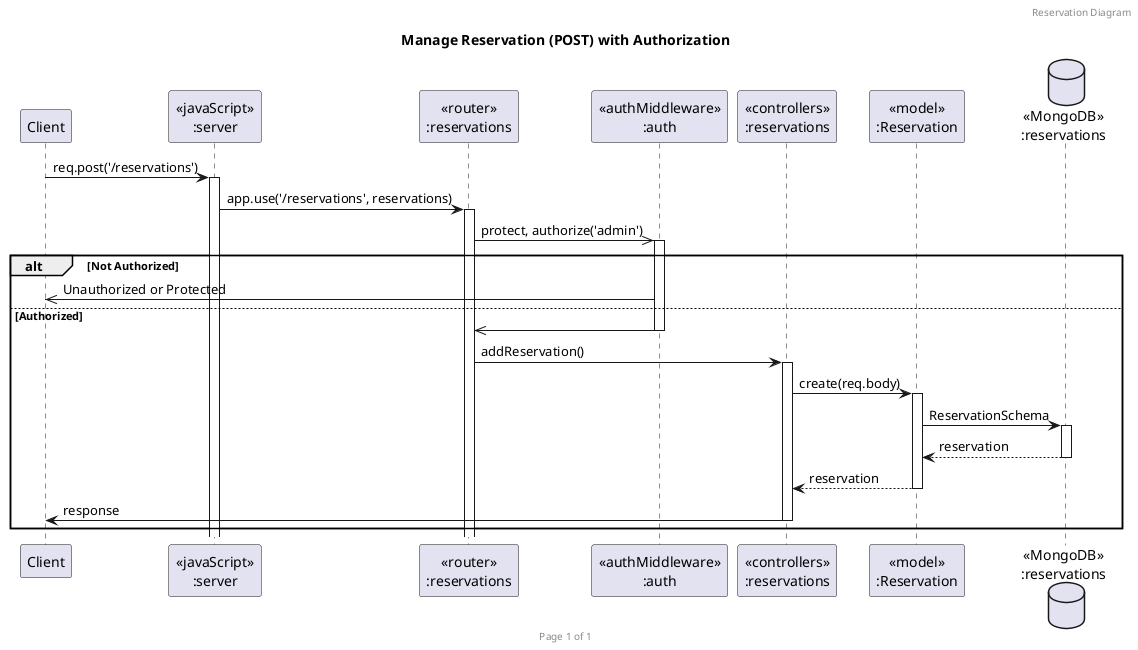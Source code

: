 @startuml
header Reservation Diagram
footer Page %page% of %lastpage%
title "Manage Reservation (POST) with Authorization"

participant "Client" as client
participant "<<javaScript>>\n:server" as server
participant "<<router>>\n:reservations" as routerReservations
participant "<<authMiddleware>>\n:auth" as authMiddleware
participant "<<controllers>>\n:reservations" as controllersReservations
participant "<<model>>\n:Reservation" as modelReservation
database "<<MongoDB>>\n:reservations" as ReservationsDatabase

client->server ++:req.post('/reservations')
server->routerReservations ++:app.use('/reservations', reservations)
routerReservations->>authMiddleware ++:protect, authorize('admin')

alt Not Authorized
    authMiddleware->>client :Unauthorized or Protected
else Authorized
    authMiddleware->>routerReservations -- :
    routerReservations->controllersReservations ++:addReservation()
    controllersReservations->modelReservation ++:create(req.body)
    modelReservation ->ReservationsDatabase ++: ReservationSchema
    ReservationsDatabase --> modelReservation --: reservation
    controllersReservations <-- modelReservation --: reservation
    controllersReservations->client --:response
end



@enduml